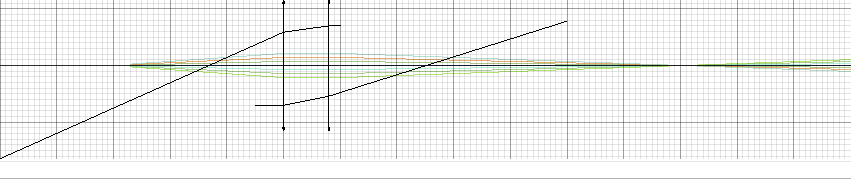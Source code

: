 //all in mm

struct ray
{
	pair pos;
	pair dir;

	void operator init(pair _pos, pair _dir)
	{
		this.pos = _pos;
		this.dir = _dir;
	}

	void unsafe_propagate_to(real new_x, pen p = currentpen)
	{
		if((new_x-pos.x)*dir.x < 0)
		{
			write("unable to propagate ray");
			return;
		}
		pair new_pos = pos + dir/abs(dir.x) * abs(new_x - pos.x);
		draw(pos--new_pos, p);
		pos = new_pos;
	}
	
	void refract_by_angle(real a) // a>0 refract always toward optical axis, a<0 refract outwards optical axis
	{
		dir = (dir.x * cos(a) + (pos.y > 0 ? 1.0 : -1.0) * (dir.y * dir.x > 0 ? 1.0 : -1.0) * dir.y * sin(a), dir.y * cos(a) - (pos.y > 0 ? 1.0 : -1.0) * abs(dir.x) * sin(a));
	}

};

struct lens
{
	real f; //f>0 convex, f<0 concave
	real x;
	real a; // aperture
	
	void operator init(real _f, real _x, real _a)
	{
		this.f = _f;
		this.x = _x;
		this.a = _a;
	}
	
	real delta(real y)
	{
		if(abs(y)<a)
		{
			return atan(abs(y)/f);
		}
		else
			return 0.0;
	}
	
	void unsafe_refract(ray r)
	{
		if(r.pos.x != x)
			r.unsafe_propagate_to(x);
		r.refract_by_angle(delta(r.pos.y));
	}
};


struct setup
{
	lens[] lenses;
	
	real xmin=10e7;
	real xmax=-xmin;
	real ymin=10e7;
	real ymax=-ymin;
	
	real lens_dist(lens l, ray in)
	{
		return (l.x - in.pos.x) * (in.dir.x > 0 ? 1.0 : -1.0);
	}
	int next_lens(ray in)
	{
		int target = -1;
		real ldmin = 10e7;
		for(int i = 0; i != lenses.length; ++i)
		{
			real ld = lens_dist(lenses[i], in);
			write("ld=",ld);
			if(ld <= 0.0)
				continue;
			if(ld < ldmin)
			{
				target = i;
				ldmin = ld;
			}
		}
		write("target=",target);
		return target;
	}
	
	void expandbb(pair p)
	{
		xmin = min(p.x, xmin);
		xmax = max(p.x, xmax);
		ymin = min(p.y, ymin);
		ymax = max(p.y, ymax);
	}
	
	void propagate(ray in, real to, pen p = currentpen)
	{
		int nli = 0;
		while(nli >= 0 && in.dir.x * (in.pos.x - to) <= 0.0)
		{
			expandbb(in.pos);
			write("in.pos0=",in.pos);
			nli = next_lens(in);
			write("nli=",nli);
			if(nli == -1)
				continue;
			in.unsafe_propagate_to(lenses[nli].x, p);
			lenses[nli].unsafe_refract(in);
			write("in.pos`=",in.pos);
		}
		expandbb(in.pos);
		if(in.dir.x * (in.pos.x - to) > 0.0)
			return;
		in.unsafe_propagate_to(to, p);
		expandbb(in.pos);
		return;
	}
	
	void addgrid(real gridx=1.0, real gridy=1.0, real op=0.3)
	{
		if(gridx != 0)
		{
			real x = floor(xmin / gridx) * gridx;
			while(x<xmax)
			{
				draw((x,ymin)--(x,ymax), opacity(op));
				x+=gridx;
			}
		}
		if(gridy != 0)
		{
			real y = floor(ymin / gridy) * gridy;
			while(y<ymax)
			{
				draw((xmin,y)--(xmax,y), opacity(op));
				y+=gridy;
			}
		}
	}
	
	void addopticalaxis(real op=1.0)
	{
		draw((xmin,0)--(xmax,0), opacity(op));
	}
	
	void drawlenses()
	{
		for(int i = 0; i != lenses.length; ++i)
		{
			expandbb((lenses[i].x,lenses[i].a));
			expandbb((lenses[i].x,-lenses[i].a));
			draw((lenses[i].x,lenses[i].a)--(lenses[i].x,-lenses[i].a),Arrows);
		}
	}
	
};

unitsize(1mm);
defaultpen(linewidth(0.1));
setup s;
s.lenses.push(lens(35,0,11.5));
s.lenses.push(lens(50,8,11.5));
for(int i=-3;i!=4;++i)
{
	ray r=ray((-27,0.25*i/3),(43,i));
	s.propagate(r,100,unitrand()*red+unitrand()*green+unitrand()*blue+opacity(0.7));
}

{
	ray r=ray((10,7),(-1,0));
	s.propagate(r,-50);
}

{
	ray r=ray((-5,-7),(1,0));
	s.propagate(r,50);
}

s.drawlenses();
s.addopticalaxis(0.7);
s.addgrid(1.0,1.0,0.1);
s.addgrid(10.0,10.0,0.3);


/*
for(int i=0;i!=128;++i)
{
	ray r=ray((-50+unitrand()*13,unitrand()*13-6.5),(1,0));
	s.propagate(r,100,opacity(0.3));
}
*/
